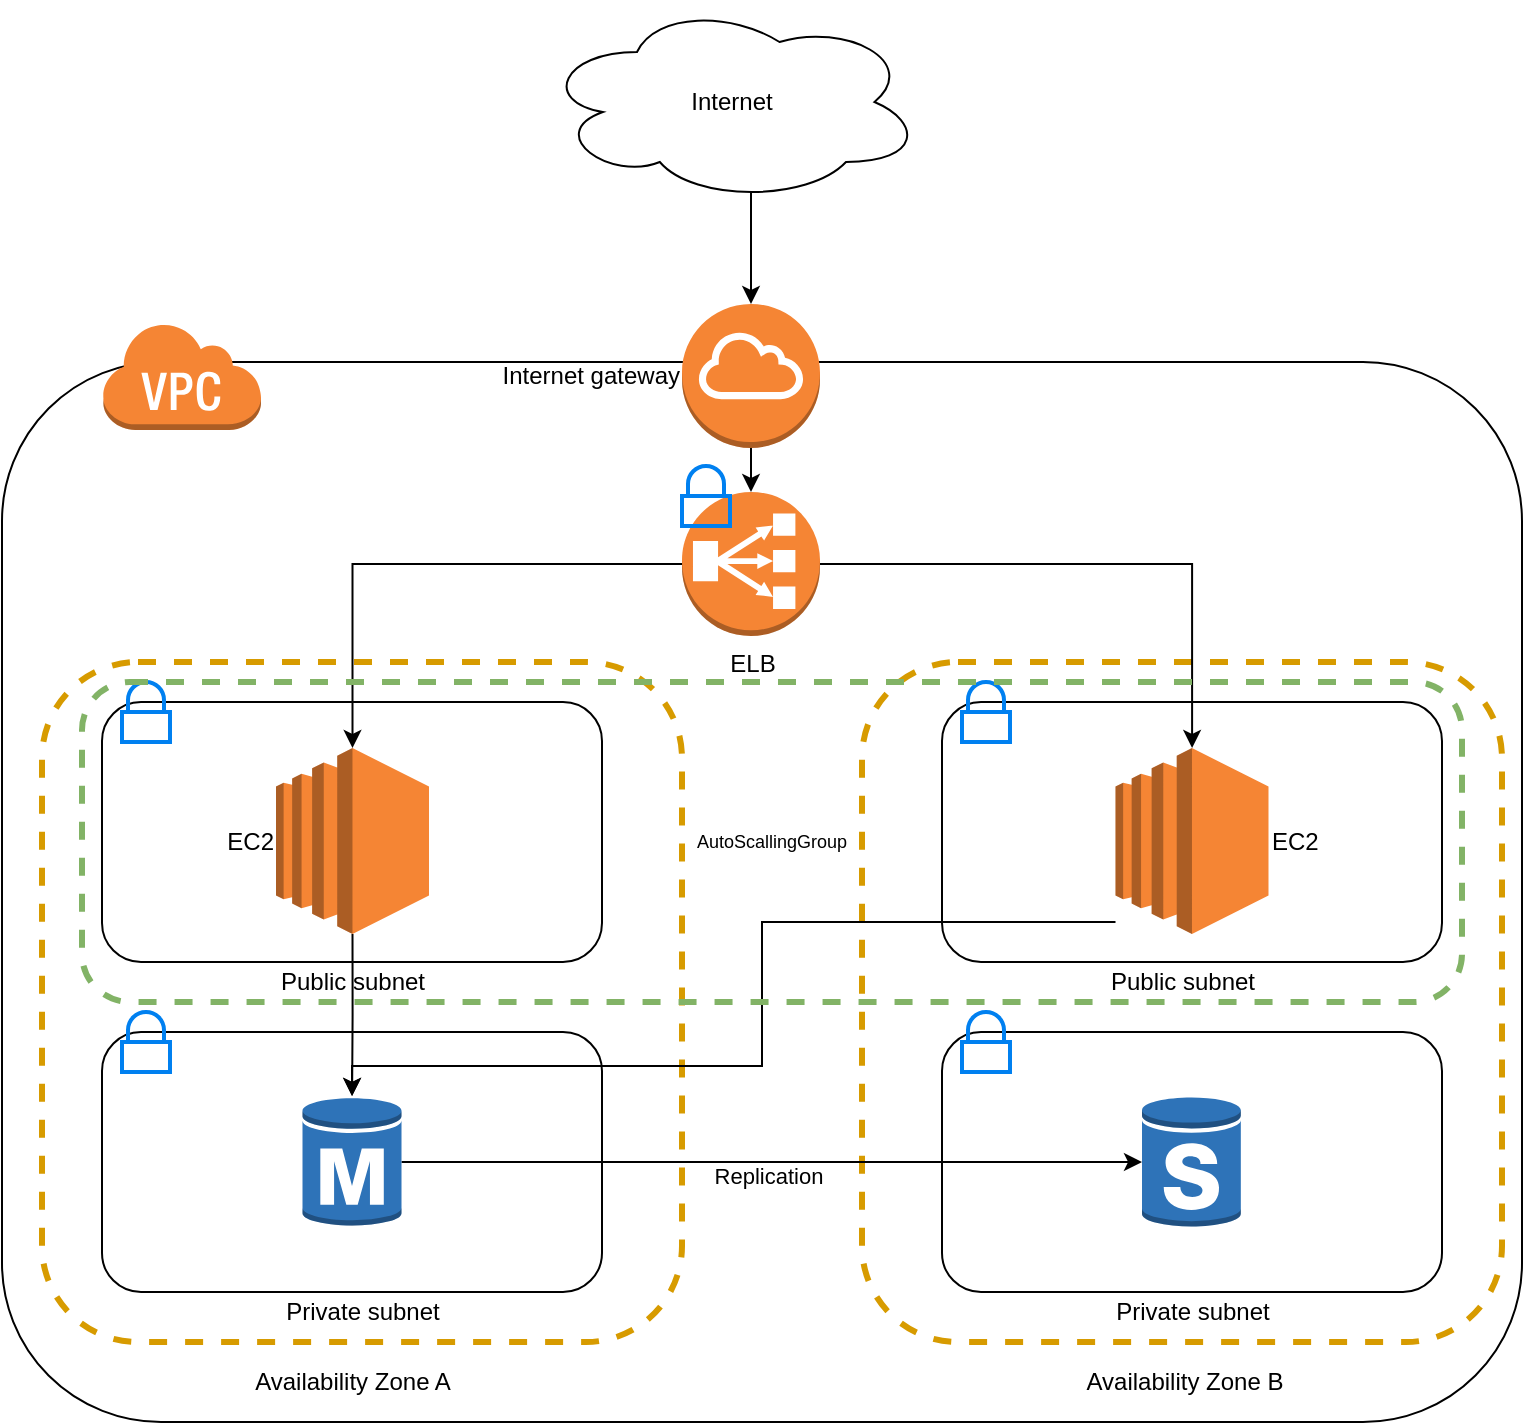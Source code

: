 <mxfile version="13.8.8" type="device"><diagram id="4DazQf5wxS-ES-7zrCo3" name="Page-1"><mxGraphModel dx="946" dy="1792" grid="1" gridSize="10" guides="1" tooltips="1" connect="1" arrows="1" fold="1" page="1" pageScale="1" pageWidth="827" pageHeight="1169" math="0" shadow="0"><root><mxCell id="0"/><mxCell id="1" parent="0"/><mxCell id="xWjqfo-FLwibE_bOkE2Y-2" value="" style="rounded=1;whiteSpace=wrap;html=1;" vertex="1" parent="1"><mxGeometry x="40" y="160" width="760" height="530" as="geometry"/></mxCell><mxCell id="xWjqfo-FLwibE_bOkE2Y-13" value="" style="rounded=1;whiteSpace=wrap;html=1;dashed=1;strokeColor=#d79b00;fillColor=none;strokeWidth=3;shadow=0;" vertex="1" parent="1"><mxGeometry x="60" y="310" width="320" height="340" as="geometry"/></mxCell><mxCell id="xWjqfo-FLwibE_bOkE2Y-12" value="" style="rounded=1;whiteSpace=wrap;html=1;" vertex="1" parent="1"><mxGeometry x="510" y="330" width="250" height="130" as="geometry"/></mxCell><mxCell id="xWjqfo-FLwibE_bOkE2Y-15" value="" style="rounded=1;whiteSpace=wrap;html=1;dashed=1;strokeColor=#d79b00;fillColor=none;strokeWidth=3;" vertex="1" parent="1"><mxGeometry x="470" y="310" width="320" height="340" as="geometry"/></mxCell><mxCell id="xWjqfo-FLwibE_bOkE2Y-9" value="" style="rounded=1;whiteSpace=wrap;html=1;" vertex="1" parent="1"><mxGeometry x="90" y="330" width="250" height="130" as="geometry"/></mxCell><mxCell id="xWjqfo-FLwibE_bOkE2Y-5" style="edgeStyle=orthogonalEdgeStyle;rounded=0;orthogonalLoop=1;jettySize=auto;html=1;exitX=0.55;exitY=0.95;exitDx=0;exitDy=0;exitPerimeter=0;" edge="1" parent="1" source="xWjqfo-FLwibE_bOkE2Y-1" target="xWjqfo-FLwibE_bOkE2Y-4"><mxGeometry relative="1" as="geometry"/></mxCell><mxCell id="xWjqfo-FLwibE_bOkE2Y-1" value="Internet" style="ellipse;shape=cloud;whiteSpace=wrap;html=1;" vertex="1" parent="1"><mxGeometry x="310" y="-20" width="190" height="100" as="geometry"/></mxCell><mxCell id="xWjqfo-FLwibE_bOkE2Y-3" value="" style="outlineConnect=0;dashed=0;verticalLabelPosition=bottom;verticalAlign=top;align=center;html=1;shape=mxgraph.aws3.virtual_private_cloud;fillColor=#F58534;gradientColor=none;" vertex="1" parent="1"><mxGeometry x="90" y="140" width="79.5" height="54" as="geometry"/></mxCell><mxCell id="xWjqfo-FLwibE_bOkE2Y-7" style="edgeStyle=orthogonalEdgeStyle;rounded=0;orthogonalLoop=1;jettySize=auto;html=1;" edge="1" parent="1" source="xWjqfo-FLwibE_bOkE2Y-4" target="xWjqfo-FLwibE_bOkE2Y-6"><mxGeometry relative="1" as="geometry"/></mxCell><mxCell id="xWjqfo-FLwibE_bOkE2Y-4" value="Internet gateway" style="outlineConnect=0;dashed=0;verticalLabelPosition=middle;verticalAlign=middle;align=right;html=1;shape=mxgraph.aws3.internet_gateway;fillColor=#F58534;gradientColor=none;labelPosition=left;" vertex="1" parent="1"><mxGeometry x="380" y="131" width="69" height="72" as="geometry"/></mxCell><mxCell id="xWjqfo-FLwibE_bOkE2Y-55" style="edgeStyle=orthogonalEdgeStyle;rounded=0;orthogonalLoop=1;jettySize=auto;html=1;" edge="1" parent="1" source="xWjqfo-FLwibE_bOkE2Y-6" target="xWjqfo-FLwibE_bOkE2Y-17"><mxGeometry relative="1" as="geometry"/></mxCell><mxCell id="xWjqfo-FLwibE_bOkE2Y-56" style="edgeStyle=orthogonalEdgeStyle;rounded=0;orthogonalLoop=1;jettySize=auto;html=1;" edge="1" parent="1" source="xWjqfo-FLwibE_bOkE2Y-6" target="xWjqfo-FLwibE_bOkE2Y-18"><mxGeometry relative="1" as="geometry"/></mxCell><mxCell id="xWjqfo-FLwibE_bOkE2Y-10" value="" style="rounded=1;whiteSpace=wrap;html=1;" vertex="1" parent="1"><mxGeometry x="90" y="495" width="250" height="130" as="geometry"/></mxCell><mxCell id="xWjqfo-FLwibE_bOkE2Y-11" value="" style="rounded=1;whiteSpace=wrap;html=1;" vertex="1" parent="1"><mxGeometry x="510" y="495" width="250" height="130" as="geometry"/></mxCell><mxCell id="xWjqfo-FLwibE_bOkE2Y-14" value="Availability Zone A" style="text;html=1;strokeColor=none;fillColor=none;align=center;verticalAlign=middle;whiteSpace=wrap;rounded=0;dashed=1;" vertex="1" parent="1"><mxGeometry x="137.75" y="660" width="155" height="20" as="geometry"/></mxCell><mxCell id="xWjqfo-FLwibE_bOkE2Y-16" value="Availability Zone B" style="text;html=1;strokeColor=none;fillColor=none;align=center;verticalAlign=middle;whiteSpace=wrap;rounded=0;dashed=1;" vertex="1" parent="1"><mxGeometry x="553.5" y="660" width="155" height="20" as="geometry"/></mxCell><mxCell id="xWjqfo-FLwibE_bOkE2Y-60" style="edgeStyle=orthogonalEdgeStyle;rounded=0;orthogonalLoop=1;jettySize=auto;html=1;exitX=0.5;exitY=1;exitDx=0;exitDy=0;exitPerimeter=0;" edge="1" parent="1" source="xWjqfo-FLwibE_bOkE2Y-17" target="xWjqfo-FLwibE_bOkE2Y-26"><mxGeometry relative="1" as="geometry"/></mxCell><mxCell id="xWjqfo-FLwibE_bOkE2Y-17" value="EC2" style="outlineConnect=0;dashed=0;verticalLabelPosition=middle;verticalAlign=middle;align=right;html=1;shape=mxgraph.aws3.ec2;fillColor=#F58534;gradientColor=none;strokeWidth=3;labelPosition=left;" vertex="1" parent="1"><mxGeometry x="177" y="353" width="76.5" height="93" as="geometry"/></mxCell><mxCell id="xWjqfo-FLwibE_bOkE2Y-62" style="edgeStyle=orthogonalEdgeStyle;rounded=0;orthogonalLoop=1;jettySize=auto;html=1;" edge="1" parent="1" source="xWjqfo-FLwibE_bOkE2Y-18" target="xWjqfo-FLwibE_bOkE2Y-26"><mxGeometry relative="1" as="geometry"><Array as="points"><mxPoint x="420" y="440"/><mxPoint x="420" y="512"/><mxPoint x="215" y="512"/></Array></mxGeometry></mxCell><mxCell id="xWjqfo-FLwibE_bOkE2Y-18" value="EC2" style="outlineConnect=0;dashed=0;verticalLabelPosition=middle;verticalAlign=middle;align=left;html=1;shape=mxgraph.aws3.ec2;fillColor=#F58534;gradientColor=none;strokeWidth=3;labelPosition=right;" vertex="1" parent="1"><mxGeometry x="596.75" y="353" width="76.5" height="93" as="geometry"/></mxCell><mxCell id="xWjqfo-FLwibE_bOkE2Y-19" value="Public subnet" style="text;html=1;strokeColor=none;fillColor=none;align=center;verticalAlign=middle;whiteSpace=wrap;rounded=0;dashed=1;" vertex="1" parent="1"><mxGeometry x="152.5" y="460" width="125" height="20" as="geometry"/></mxCell><mxCell id="xWjqfo-FLwibE_bOkE2Y-20" value="Public subnet" style="text;html=1;strokeColor=none;fillColor=none;align=center;verticalAlign=middle;whiteSpace=wrap;rounded=0;dashed=1;" vertex="1" parent="1"><mxGeometry x="567.5" y="460" width="125" height="20" as="geometry"/></mxCell><mxCell id="xWjqfo-FLwibE_bOkE2Y-22" value="Private subnet" style="text;html=1;strokeColor=none;fillColor=none;align=center;verticalAlign=middle;whiteSpace=wrap;rounded=0;dashed=1;" vertex="1" parent="1"><mxGeometry x="157.5" y="625" width="125" height="20" as="geometry"/></mxCell><mxCell id="xWjqfo-FLwibE_bOkE2Y-24" value="Private subnet" style="text;html=1;strokeColor=none;fillColor=none;align=center;verticalAlign=middle;whiteSpace=wrap;rounded=0;dashed=1;" vertex="1" parent="1"><mxGeometry x="572.5" y="625" width="125" height="20" as="geometry"/></mxCell><mxCell id="xWjqfo-FLwibE_bOkE2Y-58" style="edgeStyle=orthogonalEdgeStyle;rounded=0;orthogonalLoop=1;jettySize=auto;html=1;" edge="1" parent="1" source="xWjqfo-FLwibE_bOkE2Y-26" target="xWjqfo-FLwibE_bOkE2Y-27"><mxGeometry relative="1" as="geometry"/></mxCell><mxCell id="xWjqfo-FLwibE_bOkE2Y-59" value="Replication" style="edgeLabel;html=1;align=center;verticalAlign=middle;resizable=0;points=[];" vertex="1" connectable="0" parent="xWjqfo-FLwibE_bOkE2Y-58"><mxGeometry x="0.092" y="-3" relative="1" as="geometry"><mxPoint x="-19.36" y="4" as="offset"/></mxGeometry></mxCell><mxCell id="xWjqfo-FLwibE_bOkE2Y-26" value="" style="outlineConnect=0;dashed=0;verticalLabelPosition=bottom;verticalAlign=top;align=center;html=1;shape=mxgraph.aws3.rds_db_instance;fillColor=#2E73B8;gradientColor=none;strokeWidth=3;" vertex="1" parent="1"><mxGeometry x="190.25" y="527" width="49.5" height="66" as="geometry"/></mxCell><mxCell id="xWjqfo-FLwibE_bOkE2Y-27" value="" style="outlineConnect=0;dashed=0;verticalLabelPosition=bottom;verticalAlign=top;align=center;html=1;shape=mxgraph.aws3.rds_db_instance_standby_multi_az;fillColor=#2E73B8;gradientColor=none;strokeWidth=3;" vertex="1" parent="1"><mxGeometry x="610" y="527" width="49.5" height="66" as="geometry"/></mxCell><mxCell id="xWjqfo-FLwibE_bOkE2Y-64" value="" style="html=1;verticalLabelPosition=bottom;align=center;labelBackgroundColor=#ffffff;verticalAlign=top;strokeWidth=2;strokeColor=#0080F0;shadow=0;dashed=0;shape=mxgraph.ios7.icons.locked;fillColor=none;" vertex="1" parent="1"><mxGeometry x="100" y="320" width="24" height="30" as="geometry"/></mxCell><mxCell id="xWjqfo-FLwibE_bOkE2Y-65" value="" style="html=1;verticalLabelPosition=bottom;align=center;labelBackgroundColor=#ffffff;verticalAlign=top;strokeWidth=2;strokeColor=#0080F0;shadow=0;dashed=0;shape=mxgraph.ios7.icons.locked;fillColor=none;" vertex="1" parent="1"><mxGeometry x="100" y="485" width="24" height="30" as="geometry"/></mxCell><mxCell id="xWjqfo-FLwibE_bOkE2Y-66" value="" style="html=1;verticalLabelPosition=bottom;align=center;labelBackgroundColor=#ffffff;verticalAlign=top;strokeWidth=2;strokeColor=#0080F0;shadow=0;dashed=0;shape=mxgraph.ios7.icons.locked;fillColor=none;" vertex="1" parent="1"><mxGeometry x="520" y="485" width="24" height="30" as="geometry"/></mxCell><mxCell id="xWjqfo-FLwibE_bOkE2Y-67" value="" style="html=1;verticalLabelPosition=bottom;align=center;labelBackgroundColor=#ffffff;verticalAlign=top;strokeWidth=2;strokeColor=#0080F0;shadow=0;dashed=0;shape=mxgraph.ios7.icons.locked;fillColor=none;" vertex="1" parent="1"><mxGeometry x="520" y="320" width="24" height="30" as="geometry"/></mxCell><mxCell id="xWjqfo-FLwibE_bOkE2Y-68" value="AutoScallingGroup" style="rounded=1;whiteSpace=wrap;html=1;shadow=0;dashed=1;strokeWidth=3;strokeColor=#82b366;fillColor=none;labelPosition=center;verticalLabelPosition=middle;align=center;verticalAlign=middle;fontSize=9;" vertex="1" parent="1"><mxGeometry x="80" y="320" width="690" height="160" as="geometry"/></mxCell><mxCell id="xWjqfo-FLwibE_bOkE2Y-69" value="" style="group" vertex="1" connectable="0" parent="1"><mxGeometry x="380" y="212" width="69" height="85" as="geometry"/></mxCell><mxCell id="xWjqfo-FLwibE_bOkE2Y-6" value="ELB" style="outlineConnect=0;dashed=0;verticalLabelPosition=bottom;verticalAlign=top;align=center;html=1;shape=mxgraph.aws3.classic_load_balancer;fillColor=#F58534;gradientColor=none;" vertex="1" parent="xWjqfo-FLwibE_bOkE2Y-69"><mxGeometry y="13" width="69" height="72" as="geometry"/></mxCell><mxCell id="xWjqfo-FLwibE_bOkE2Y-63" value="" style="html=1;verticalLabelPosition=bottom;align=center;labelBackgroundColor=#ffffff;verticalAlign=top;strokeWidth=2;strokeColor=#0080F0;shadow=0;dashed=0;shape=mxgraph.ios7.icons.locked;fillColor=none;" vertex="1" parent="xWjqfo-FLwibE_bOkE2Y-69"><mxGeometry width="24" height="30" as="geometry"/></mxCell></root></mxGraphModel></diagram></mxfile>